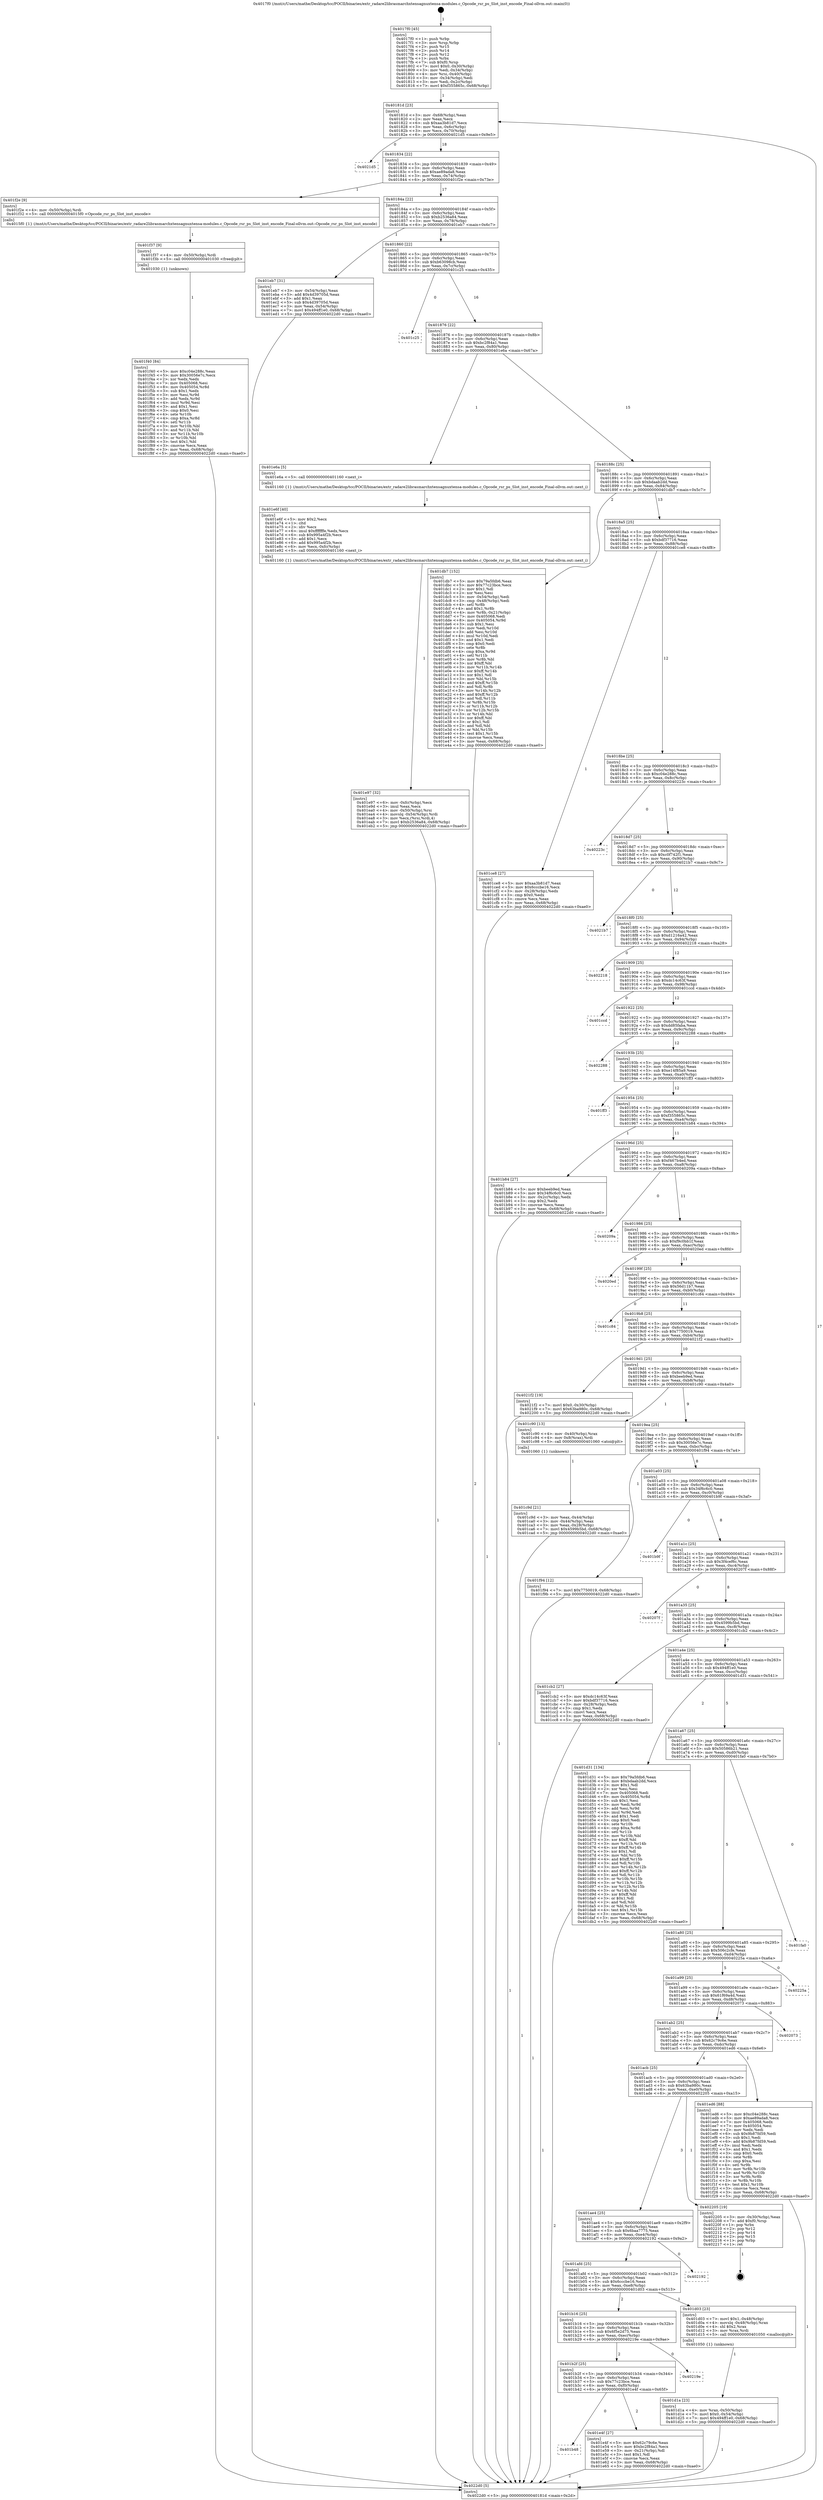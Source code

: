 digraph "0x4017f0" {
  label = "0x4017f0 (/mnt/c/Users/mathe/Desktop/tcc/POCII/binaries/extr_radare2librasmarchxtensagnuxtensa-modules.c_Opcode_rsr_ps_Slot_inst_encode_Final-ollvm.out::main(0))"
  labelloc = "t"
  node[shape=record]

  Entry [label="",width=0.3,height=0.3,shape=circle,fillcolor=black,style=filled]
  "0x40181d" [label="{
     0x40181d [23]\l
     | [instrs]\l
     &nbsp;&nbsp;0x40181d \<+3\>: mov -0x68(%rbp),%eax\l
     &nbsp;&nbsp;0x401820 \<+2\>: mov %eax,%ecx\l
     &nbsp;&nbsp;0x401822 \<+6\>: sub $0xaa3b81d7,%ecx\l
     &nbsp;&nbsp;0x401828 \<+3\>: mov %eax,-0x6c(%rbp)\l
     &nbsp;&nbsp;0x40182b \<+3\>: mov %ecx,-0x70(%rbp)\l
     &nbsp;&nbsp;0x40182e \<+6\>: je 00000000004021d5 \<main+0x9e5\>\l
  }"]
  "0x4021d5" [label="{
     0x4021d5\l
  }", style=dashed]
  "0x401834" [label="{
     0x401834 [22]\l
     | [instrs]\l
     &nbsp;&nbsp;0x401834 \<+5\>: jmp 0000000000401839 \<main+0x49\>\l
     &nbsp;&nbsp;0x401839 \<+3\>: mov -0x6c(%rbp),%eax\l
     &nbsp;&nbsp;0x40183c \<+5\>: sub $0xae89ada8,%eax\l
     &nbsp;&nbsp;0x401841 \<+3\>: mov %eax,-0x74(%rbp)\l
     &nbsp;&nbsp;0x401844 \<+6\>: je 0000000000401f2e \<main+0x73e\>\l
  }"]
  Exit [label="",width=0.3,height=0.3,shape=circle,fillcolor=black,style=filled,peripheries=2]
  "0x401f2e" [label="{
     0x401f2e [9]\l
     | [instrs]\l
     &nbsp;&nbsp;0x401f2e \<+4\>: mov -0x50(%rbp),%rdi\l
     &nbsp;&nbsp;0x401f32 \<+5\>: call 00000000004015f0 \<Opcode_rsr_ps_Slot_inst_encode\>\l
     | [calls]\l
     &nbsp;&nbsp;0x4015f0 \{1\} (/mnt/c/Users/mathe/Desktop/tcc/POCII/binaries/extr_radare2librasmarchxtensagnuxtensa-modules.c_Opcode_rsr_ps_Slot_inst_encode_Final-ollvm.out::Opcode_rsr_ps_Slot_inst_encode)\l
  }"]
  "0x40184a" [label="{
     0x40184a [22]\l
     | [instrs]\l
     &nbsp;&nbsp;0x40184a \<+5\>: jmp 000000000040184f \<main+0x5f\>\l
     &nbsp;&nbsp;0x40184f \<+3\>: mov -0x6c(%rbp),%eax\l
     &nbsp;&nbsp;0x401852 \<+5\>: sub $0xb2536a84,%eax\l
     &nbsp;&nbsp;0x401857 \<+3\>: mov %eax,-0x78(%rbp)\l
     &nbsp;&nbsp;0x40185a \<+6\>: je 0000000000401eb7 \<main+0x6c7\>\l
  }"]
  "0x401f40" [label="{
     0x401f40 [84]\l
     | [instrs]\l
     &nbsp;&nbsp;0x401f40 \<+5\>: mov $0xc04e288c,%eax\l
     &nbsp;&nbsp;0x401f45 \<+5\>: mov $0x30056e7c,%ecx\l
     &nbsp;&nbsp;0x401f4a \<+2\>: xor %edx,%edx\l
     &nbsp;&nbsp;0x401f4c \<+7\>: mov 0x405068,%esi\l
     &nbsp;&nbsp;0x401f53 \<+8\>: mov 0x405054,%r8d\l
     &nbsp;&nbsp;0x401f5b \<+3\>: sub $0x1,%edx\l
     &nbsp;&nbsp;0x401f5e \<+3\>: mov %esi,%r9d\l
     &nbsp;&nbsp;0x401f61 \<+3\>: add %edx,%r9d\l
     &nbsp;&nbsp;0x401f64 \<+4\>: imul %r9d,%esi\l
     &nbsp;&nbsp;0x401f68 \<+3\>: and $0x1,%esi\l
     &nbsp;&nbsp;0x401f6b \<+3\>: cmp $0x0,%esi\l
     &nbsp;&nbsp;0x401f6e \<+4\>: sete %r10b\l
     &nbsp;&nbsp;0x401f72 \<+4\>: cmp $0xa,%r8d\l
     &nbsp;&nbsp;0x401f76 \<+4\>: setl %r11b\l
     &nbsp;&nbsp;0x401f7a \<+3\>: mov %r10b,%bl\l
     &nbsp;&nbsp;0x401f7d \<+3\>: and %r11b,%bl\l
     &nbsp;&nbsp;0x401f80 \<+3\>: xor %r11b,%r10b\l
     &nbsp;&nbsp;0x401f83 \<+3\>: or %r10b,%bl\l
     &nbsp;&nbsp;0x401f86 \<+3\>: test $0x1,%bl\l
     &nbsp;&nbsp;0x401f89 \<+3\>: cmovne %ecx,%eax\l
     &nbsp;&nbsp;0x401f8c \<+3\>: mov %eax,-0x68(%rbp)\l
     &nbsp;&nbsp;0x401f8f \<+5\>: jmp 00000000004022d0 \<main+0xae0\>\l
  }"]
  "0x401eb7" [label="{
     0x401eb7 [31]\l
     | [instrs]\l
     &nbsp;&nbsp;0x401eb7 \<+3\>: mov -0x54(%rbp),%eax\l
     &nbsp;&nbsp;0x401eba \<+5\>: add $0x4d39705d,%eax\l
     &nbsp;&nbsp;0x401ebf \<+3\>: add $0x1,%eax\l
     &nbsp;&nbsp;0x401ec2 \<+5\>: sub $0x4d39705d,%eax\l
     &nbsp;&nbsp;0x401ec7 \<+3\>: mov %eax,-0x54(%rbp)\l
     &nbsp;&nbsp;0x401eca \<+7\>: movl $0x494ff1e0,-0x68(%rbp)\l
     &nbsp;&nbsp;0x401ed1 \<+5\>: jmp 00000000004022d0 \<main+0xae0\>\l
  }"]
  "0x401860" [label="{
     0x401860 [22]\l
     | [instrs]\l
     &nbsp;&nbsp;0x401860 \<+5\>: jmp 0000000000401865 \<main+0x75\>\l
     &nbsp;&nbsp;0x401865 \<+3\>: mov -0x6c(%rbp),%eax\l
     &nbsp;&nbsp;0x401868 \<+5\>: sub $0xb63098cb,%eax\l
     &nbsp;&nbsp;0x40186d \<+3\>: mov %eax,-0x7c(%rbp)\l
     &nbsp;&nbsp;0x401870 \<+6\>: je 0000000000401c25 \<main+0x435\>\l
  }"]
  "0x401f37" [label="{
     0x401f37 [9]\l
     | [instrs]\l
     &nbsp;&nbsp;0x401f37 \<+4\>: mov -0x50(%rbp),%rdi\l
     &nbsp;&nbsp;0x401f3b \<+5\>: call 0000000000401030 \<free@plt\>\l
     | [calls]\l
     &nbsp;&nbsp;0x401030 \{1\} (unknown)\l
  }"]
  "0x401c25" [label="{
     0x401c25\l
  }", style=dashed]
  "0x401876" [label="{
     0x401876 [22]\l
     | [instrs]\l
     &nbsp;&nbsp;0x401876 \<+5\>: jmp 000000000040187b \<main+0x8b\>\l
     &nbsp;&nbsp;0x40187b \<+3\>: mov -0x6c(%rbp),%eax\l
     &nbsp;&nbsp;0x40187e \<+5\>: sub $0xbc2f84a1,%eax\l
     &nbsp;&nbsp;0x401883 \<+3\>: mov %eax,-0x80(%rbp)\l
     &nbsp;&nbsp;0x401886 \<+6\>: je 0000000000401e6a \<main+0x67a\>\l
  }"]
  "0x401e97" [label="{
     0x401e97 [32]\l
     | [instrs]\l
     &nbsp;&nbsp;0x401e97 \<+6\>: mov -0xfc(%rbp),%ecx\l
     &nbsp;&nbsp;0x401e9d \<+3\>: imul %eax,%ecx\l
     &nbsp;&nbsp;0x401ea0 \<+4\>: mov -0x50(%rbp),%rsi\l
     &nbsp;&nbsp;0x401ea4 \<+4\>: movslq -0x54(%rbp),%rdi\l
     &nbsp;&nbsp;0x401ea8 \<+3\>: mov %ecx,(%rsi,%rdi,4)\l
     &nbsp;&nbsp;0x401eab \<+7\>: movl $0xb2536a84,-0x68(%rbp)\l
     &nbsp;&nbsp;0x401eb2 \<+5\>: jmp 00000000004022d0 \<main+0xae0\>\l
  }"]
  "0x401e6a" [label="{
     0x401e6a [5]\l
     | [instrs]\l
     &nbsp;&nbsp;0x401e6a \<+5\>: call 0000000000401160 \<next_i\>\l
     | [calls]\l
     &nbsp;&nbsp;0x401160 \{1\} (/mnt/c/Users/mathe/Desktop/tcc/POCII/binaries/extr_radare2librasmarchxtensagnuxtensa-modules.c_Opcode_rsr_ps_Slot_inst_encode_Final-ollvm.out::next_i)\l
  }"]
  "0x40188c" [label="{
     0x40188c [25]\l
     | [instrs]\l
     &nbsp;&nbsp;0x40188c \<+5\>: jmp 0000000000401891 \<main+0xa1\>\l
     &nbsp;&nbsp;0x401891 \<+3\>: mov -0x6c(%rbp),%eax\l
     &nbsp;&nbsp;0x401894 \<+5\>: sub $0xbdaab2dd,%eax\l
     &nbsp;&nbsp;0x401899 \<+6\>: mov %eax,-0x84(%rbp)\l
     &nbsp;&nbsp;0x40189f \<+6\>: je 0000000000401db7 \<main+0x5c7\>\l
  }"]
  "0x401e6f" [label="{
     0x401e6f [40]\l
     | [instrs]\l
     &nbsp;&nbsp;0x401e6f \<+5\>: mov $0x2,%ecx\l
     &nbsp;&nbsp;0x401e74 \<+1\>: cltd\l
     &nbsp;&nbsp;0x401e75 \<+2\>: idiv %ecx\l
     &nbsp;&nbsp;0x401e77 \<+6\>: imul $0xfffffffe,%edx,%ecx\l
     &nbsp;&nbsp;0x401e7d \<+6\>: sub $0x995a4f2b,%ecx\l
     &nbsp;&nbsp;0x401e83 \<+3\>: add $0x1,%ecx\l
     &nbsp;&nbsp;0x401e86 \<+6\>: add $0x995a4f2b,%ecx\l
     &nbsp;&nbsp;0x401e8c \<+6\>: mov %ecx,-0xfc(%rbp)\l
     &nbsp;&nbsp;0x401e92 \<+5\>: call 0000000000401160 \<next_i\>\l
     | [calls]\l
     &nbsp;&nbsp;0x401160 \{1\} (/mnt/c/Users/mathe/Desktop/tcc/POCII/binaries/extr_radare2librasmarchxtensagnuxtensa-modules.c_Opcode_rsr_ps_Slot_inst_encode_Final-ollvm.out::next_i)\l
  }"]
  "0x401db7" [label="{
     0x401db7 [152]\l
     | [instrs]\l
     &nbsp;&nbsp;0x401db7 \<+5\>: mov $0x79a5fdb6,%eax\l
     &nbsp;&nbsp;0x401dbc \<+5\>: mov $0x77c23bce,%ecx\l
     &nbsp;&nbsp;0x401dc1 \<+2\>: mov $0x1,%dl\l
     &nbsp;&nbsp;0x401dc3 \<+2\>: xor %esi,%esi\l
     &nbsp;&nbsp;0x401dc5 \<+3\>: mov -0x54(%rbp),%edi\l
     &nbsp;&nbsp;0x401dc8 \<+3\>: cmp -0x48(%rbp),%edi\l
     &nbsp;&nbsp;0x401dcb \<+4\>: setl %r8b\l
     &nbsp;&nbsp;0x401dcf \<+4\>: and $0x1,%r8b\l
     &nbsp;&nbsp;0x401dd3 \<+4\>: mov %r8b,-0x21(%rbp)\l
     &nbsp;&nbsp;0x401dd7 \<+7\>: mov 0x405068,%edi\l
     &nbsp;&nbsp;0x401dde \<+8\>: mov 0x405054,%r9d\l
     &nbsp;&nbsp;0x401de6 \<+3\>: sub $0x1,%esi\l
     &nbsp;&nbsp;0x401de9 \<+3\>: mov %edi,%r10d\l
     &nbsp;&nbsp;0x401dec \<+3\>: add %esi,%r10d\l
     &nbsp;&nbsp;0x401def \<+4\>: imul %r10d,%edi\l
     &nbsp;&nbsp;0x401df3 \<+3\>: and $0x1,%edi\l
     &nbsp;&nbsp;0x401df6 \<+3\>: cmp $0x0,%edi\l
     &nbsp;&nbsp;0x401df9 \<+4\>: sete %r8b\l
     &nbsp;&nbsp;0x401dfd \<+4\>: cmp $0xa,%r9d\l
     &nbsp;&nbsp;0x401e01 \<+4\>: setl %r11b\l
     &nbsp;&nbsp;0x401e05 \<+3\>: mov %r8b,%bl\l
     &nbsp;&nbsp;0x401e08 \<+3\>: xor $0xff,%bl\l
     &nbsp;&nbsp;0x401e0b \<+3\>: mov %r11b,%r14b\l
     &nbsp;&nbsp;0x401e0e \<+4\>: xor $0xff,%r14b\l
     &nbsp;&nbsp;0x401e12 \<+3\>: xor $0x1,%dl\l
     &nbsp;&nbsp;0x401e15 \<+3\>: mov %bl,%r15b\l
     &nbsp;&nbsp;0x401e18 \<+4\>: and $0xff,%r15b\l
     &nbsp;&nbsp;0x401e1c \<+3\>: and %dl,%r8b\l
     &nbsp;&nbsp;0x401e1f \<+3\>: mov %r14b,%r12b\l
     &nbsp;&nbsp;0x401e22 \<+4\>: and $0xff,%r12b\l
     &nbsp;&nbsp;0x401e26 \<+3\>: and %dl,%r11b\l
     &nbsp;&nbsp;0x401e29 \<+3\>: or %r8b,%r15b\l
     &nbsp;&nbsp;0x401e2c \<+3\>: or %r11b,%r12b\l
     &nbsp;&nbsp;0x401e2f \<+3\>: xor %r12b,%r15b\l
     &nbsp;&nbsp;0x401e32 \<+3\>: or %r14b,%bl\l
     &nbsp;&nbsp;0x401e35 \<+3\>: xor $0xff,%bl\l
     &nbsp;&nbsp;0x401e38 \<+3\>: or $0x1,%dl\l
     &nbsp;&nbsp;0x401e3b \<+2\>: and %dl,%bl\l
     &nbsp;&nbsp;0x401e3d \<+3\>: or %bl,%r15b\l
     &nbsp;&nbsp;0x401e40 \<+4\>: test $0x1,%r15b\l
     &nbsp;&nbsp;0x401e44 \<+3\>: cmovne %ecx,%eax\l
     &nbsp;&nbsp;0x401e47 \<+3\>: mov %eax,-0x68(%rbp)\l
     &nbsp;&nbsp;0x401e4a \<+5\>: jmp 00000000004022d0 \<main+0xae0\>\l
  }"]
  "0x4018a5" [label="{
     0x4018a5 [25]\l
     | [instrs]\l
     &nbsp;&nbsp;0x4018a5 \<+5\>: jmp 00000000004018aa \<main+0xba\>\l
     &nbsp;&nbsp;0x4018aa \<+3\>: mov -0x6c(%rbp),%eax\l
     &nbsp;&nbsp;0x4018ad \<+5\>: sub $0xbdf37716,%eax\l
     &nbsp;&nbsp;0x4018b2 \<+6\>: mov %eax,-0x88(%rbp)\l
     &nbsp;&nbsp;0x4018b8 \<+6\>: je 0000000000401ce8 \<main+0x4f8\>\l
  }"]
  "0x401b48" [label="{
     0x401b48\l
  }", style=dashed]
  "0x401ce8" [label="{
     0x401ce8 [27]\l
     | [instrs]\l
     &nbsp;&nbsp;0x401ce8 \<+5\>: mov $0xaa3b81d7,%eax\l
     &nbsp;&nbsp;0x401ced \<+5\>: mov $0x6cccbe16,%ecx\l
     &nbsp;&nbsp;0x401cf2 \<+3\>: mov -0x28(%rbp),%edx\l
     &nbsp;&nbsp;0x401cf5 \<+3\>: cmp $0x0,%edx\l
     &nbsp;&nbsp;0x401cf8 \<+3\>: cmove %ecx,%eax\l
     &nbsp;&nbsp;0x401cfb \<+3\>: mov %eax,-0x68(%rbp)\l
     &nbsp;&nbsp;0x401cfe \<+5\>: jmp 00000000004022d0 \<main+0xae0\>\l
  }"]
  "0x4018be" [label="{
     0x4018be [25]\l
     | [instrs]\l
     &nbsp;&nbsp;0x4018be \<+5\>: jmp 00000000004018c3 \<main+0xd3\>\l
     &nbsp;&nbsp;0x4018c3 \<+3\>: mov -0x6c(%rbp),%eax\l
     &nbsp;&nbsp;0x4018c6 \<+5\>: sub $0xc04e288c,%eax\l
     &nbsp;&nbsp;0x4018cb \<+6\>: mov %eax,-0x8c(%rbp)\l
     &nbsp;&nbsp;0x4018d1 \<+6\>: je 000000000040223c \<main+0xa4c\>\l
  }"]
  "0x401e4f" [label="{
     0x401e4f [27]\l
     | [instrs]\l
     &nbsp;&nbsp;0x401e4f \<+5\>: mov $0x62c79c6e,%eax\l
     &nbsp;&nbsp;0x401e54 \<+5\>: mov $0xbc2f84a1,%ecx\l
     &nbsp;&nbsp;0x401e59 \<+3\>: mov -0x21(%rbp),%dl\l
     &nbsp;&nbsp;0x401e5c \<+3\>: test $0x1,%dl\l
     &nbsp;&nbsp;0x401e5f \<+3\>: cmovne %ecx,%eax\l
     &nbsp;&nbsp;0x401e62 \<+3\>: mov %eax,-0x68(%rbp)\l
     &nbsp;&nbsp;0x401e65 \<+5\>: jmp 00000000004022d0 \<main+0xae0\>\l
  }"]
  "0x40223c" [label="{
     0x40223c\l
  }", style=dashed]
  "0x4018d7" [label="{
     0x4018d7 [25]\l
     | [instrs]\l
     &nbsp;&nbsp;0x4018d7 \<+5\>: jmp 00000000004018dc \<main+0xec\>\l
     &nbsp;&nbsp;0x4018dc \<+3\>: mov -0x6c(%rbp),%eax\l
     &nbsp;&nbsp;0x4018df \<+5\>: sub $0xc0f742f1,%eax\l
     &nbsp;&nbsp;0x4018e4 \<+6\>: mov %eax,-0x90(%rbp)\l
     &nbsp;&nbsp;0x4018ea \<+6\>: je 00000000004021b7 \<main+0x9c7\>\l
  }"]
  "0x401b2f" [label="{
     0x401b2f [25]\l
     | [instrs]\l
     &nbsp;&nbsp;0x401b2f \<+5\>: jmp 0000000000401b34 \<main+0x344\>\l
     &nbsp;&nbsp;0x401b34 \<+3\>: mov -0x6c(%rbp),%eax\l
     &nbsp;&nbsp;0x401b37 \<+5\>: sub $0x77c23bce,%eax\l
     &nbsp;&nbsp;0x401b3c \<+6\>: mov %eax,-0xf0(%rbp)\l
     &nbsp;&nbsp;0x401b42 \<+6\>: je 0000000000401e4f \<main+0x65f\>\l
  }"]
  "0x4021b7" [label="{
     0x4021b7\l
  }", style=dashed]
  "0x4018f0" [label="{
     0x4018f0 [25]\l
     | [instrs]\l
     &nbsp;&nbsp;0x4018f0 \<+5\>: jmp 00000000004018f5 \<main+0x105\>\l
     &nbsp;&nbsp;0x4018f5 \<+3\>: mov -0x6c(%rbp),%eax\l
     &nbsp;&nbsp;0x4018f8 \<+5\>: sub $0xd1216a42,%eax\l
     &nbsp;&nbsp;0x4018fd \<+6\>: mov %eax,-0x94(%rbp)\l
     &nbsp;&nbsp;0x401903 \<+6\>: je 0000000000402218 \<main+0xa28\>\l
  }"]
  "0x40219e" [label="{
     0x40219e\l
  }", style=dashed]
  "0x402218" [label="{
     0x402218\l
  }", style=dashed]
  "0x401909" [label="{
     0x401909 [25]\l
     | [instrs]\l
     &nbsp;&nbsp;0x401909 \<+5\>: jmp 000000000040190e \<main+0x11e\>\l
     &nbsp;&nbsp;0x40190e \<+3\>: mov -0x6c(%rbp),%eax\l
     &nbsp;&nbsp;0x401911 \<+5\>: sub $0xdc14c63f,%eax\l
     &nbsp;&nbsp;0x401916 \<+6\>: mov %eax,-0x98(%rbp)\l
     &nbsp;&nbsp;0x40191c \<+6\>: je 0000000000401ccd \<main+0x4dd\>\l
  }"]
  "0x401d1a" [label="{
     0x401d1a [23]\l
     | [instrs]\l
     &nbsp;&nbsp;0x401d1a \<+4\>: mov %rax,-0x50(%rbp)\l
     &nbsp;&nbsp;0x401d1e \<+7\>: movl $0x0,-0x54(%rbp)\l
     &nbsp;&nbsp;0x401d25 \<+7\>: movl $0x494ff1e0,-0x68(%rbp)\l
     &nbsp;&nbsp;0x401d2c \<+5\>: jmp 00000000004022d0 \<main+0xae0\>\l
  }"]
  "0x401ccd" [label="{
     0x401ccd\l
  }", style=dashed]
  "0x401922" [label="{
     0x401922 [25]\l
     | [instrs]\l
     &nbsp;&nbsp;0x401922 \<+5\>: jmp 0000000000401927 \<main+0x137\>\l
     &nbsp;&nbsp;0x401927 \<+3\>: mov -0x6c(%rbp),%eax\l
     &nbsp;&nbsp;0x40192a \<+5\>: sub $0xdd85faba,%eax\l
     &nbsp;&nbsp;0x40192f \<+6\>: mov %eax,-0x9c(%rbp)\l
     &nbsp;&nbsp;0x401935 \<+6\>: je 0000000000402288 \<main+0xa98\>\l
  }"]
  "0x401b16" [label="{
     0x401b16 [25]\l
     | [instrs]\l
     &nbsp;&nbsp;0x401b16 \<+5\>: jmp 0000000000401b1b \<main+0x32b\>\l
     &nbsp;&nbsp;0x401b1b \<+3\>: mov -0x6c(%rbp),%eax\l
     &nbsp;&nbsp;0x401b1e \<+5\>: sub $0x6f5e2d75,%eax\l
     &nbsp;&nbsp;0x401b23 \<+6\>: mov %eax,-0xec(%rbp)\l
     &nbsp;&nbsp;0x401b29 \<+6\>: je 000000000040219e \<main+0x9ae\>\l
  }"]
  "0x402288" [label="{
     0x402288\l
  }", style=dashed]
  "0x40193b" [label="{
     0x40193b [25]\l
     | [instrs]\l
     &nbsp;&nbsp;0x40193b \<+5\>: jmp 0000000000401940 \<main+0x150\>\l
     &nbsp;&nbsp;0x401940 \<+3\>: mov -0x6c(%rbp),%eax\l
     &nbsp;&nbsp;0x401943 \<+5\>: sub $0xe14f85a9,%eax\l
     &nbsp;&nbsp;0x401948 \<+6\>: mov %eax,-0xa0(%rbp)\l
     &nbsp;&nbsp;0x40194e \<+6\>: je 0000000000401ff3 \<main+0x803\>\l
  }"]
  "0x401d03" [label="{
     0x401d03 [23]\l
     | [instrs]\l
     &nbsp;&nbsp;0x401d03 \<+7\>: movl $0x1,-0x48(%rbp)\l
     &nbsp;&nbsp;0x401d0a \<+4\>: movslq -0x48(%rbp),%rax\l
     &nbsp;&nbsp;0x401d0e \<+4\>: shl $0x2,%rax\l
     &nbsp;&nbsp;0x401d12 \<+3\>: mov %rax,%rdi\l
     &nbsp;&nbsp;0x401d15 \<+5\>: call 0000000000401050 \<malloc@plt\>\l
     | [calls]\l
     &nbsp;&nbsp;0x401050 \{1\} (unknown)\l
  }"]
  "0x401ff3" [label="{
     0x401ff3\l
  }", style=dashed]
  "0x401954" [label="{
     0x401954 [25]\l
     | [instrs]\l
     &nbsp;&nbsp;0x401954 \<+5\>: jmp 0000000000401959 \<main+0x169\>\l
     &nbsp;&nbsp;0x401959 \<+3\>: mov -0x6c(%rbp),%eax\l
     &nbsp;&nbsp;0x40195c \<+5\>: sub $0xf355865c,%eax\l
     &nbsp;&nbsp;0x401961 \<+6\>: mov %eax,-0xa4(%rbp)\l
     &nbsp;&nbsp;0x401967 \<+6\>: je 0000000000401b84 \<main+0x394\>\l
  }"]
  "0x401afd" [label="{
     0x401afd [25]\l
     | [instrs]\l
     &nbsp;&nbsp;0x401afd \<+5\>: jmp 0000000000401b02 \<main+0x312\>\l
     &nbsp;&nbsp;0x401b02 \<+3\>: mov -0x6c(%rbp),%eax\l
     &nbsp;&nbsp;0x401b05 \<+5\>: sub $0x6cccbe16,%eax\l
     &nbsp;&nbsp;0x401b0a \<+6\>: mov %eax,-0xe8(%rbp)\l
     &nbsp;&nbsp;0x401b10 \<+6\>: je 0000000000401d03 \<main+0x513\>\l
  }"]
  "0x401b84" [label="{
     0x401b84 [27]\l
     | [instrs]\l
     &nbsp;&nbsp;0x401b84 \<+5\>: mov $0xbeeb9ed,%eax\l
     &nbsp;&nbsp;0x401b89 \<+5\>: mov $0x34f6c6c0,%ecx\l
     &nbsp;&nbsp;0x401b8e \<+3\>: mov -0x2c(%rbp),%edx\l
     &nbsp;&nbsp;0x401b91 \<+3\>: cmp $0x2,%edx\l
     &nbsp;&nbsp;0x401b94 \<+3\>: cmovne %ecx,%eax\l
     &nbsp;&nbsp;0x401b97 \<+3\>: mov %eax,-0x68(%rbp)\l
     &nbsp;&nbsp;0x401b9a \<+5\>: jmp 00000000004022d0 \<main+0xae0\>\l
  }"]
  "0x40196d" [label="{
     0x40196d [25]\l
     | [instrs]\l
     &nbsp;&nbsp;0x40196d \<+5\>: jmp 0000000000401972 \<main+0x182\>\l
     &nbsp;&nbsp;0x401972 \<+3\>: mov -0x6c(%rbp),%eax\l
     &nbsp;&nbsp;0x401975 \<+5\>: sub $0xf467b4ed,%eax\l
     &nbsp;&nbsp;0x40197a \<+6\>: mov %eax,-0xa8(%rbp)\l
     &nbsp;&nbsp;0x401980 \<+6\>: je 000000000040209a \<main+0x8aa\>\l
  }"]
  "0x4022d0" [label="{
     0x4022d0 [5]\l
     | [instrs]\l
     &nbsp;&nbsp;0x4022d0 \<+5\>: jmp 000000000040181d \<main+0x2d\>\l
  }"]
  "0x4017f0" [label="{
     0x4017f0 [45]\l
     | [instrs]\l
     &nbsp;&nbsp;0x4017f0 \<+1\>: push %rbp\l
     &nbsp;&nbsp;0x4017f1 \<+3\>: mov %rsp,%rbp\l
     &nbsp;&nbsp;0x4017f4 \<+2\>: push %r15\l
     &nbsp;&nbsp;0x4017f6 \<+2\>: push %r14\l
     &nbsp;&nbsp;0x4017f8 \<+2\>: push %r12\l
     &nbsp;&nbsp;0x4017fa \<+1\>: push %rbx\l
     &nbsp;&nbsp;0x4017fb \<+7\>: sub $0xf0,%rsp\l
     &nbsp;&nbsp;0x401802 \<+7\>: movl $0x0,-0x30(%rbp)\l
     &nbsp;&nbsp;0x401809 \<+3\>: mov %edi,-0x34(%rbp)\l
     &nbsp;&nbsp;0x40180c \<+4\>: mov %rsi,-0x40(%rbp)\l
     &nbsp;&nbsp;0x401810 \<+3\>: mov -0x34(%rbp),%edi\l
     &nbsp;&nbsp;0x401813 \<+3\>: mov %edi,-0x2c(%rbp)\l
     &nbsp;&nbsp;0x401816 \<+7\>: movl $0xf355865c,-0x68(%rbp)\l
  }"]
  "0x402192" [label="{
     0x402192\l
  }", style=dashed]
  "0x40209a" [label="{
     0x40209a\l
  }", style=dashed]
  "0x401986" [label="{
     0x401986 [25]\l
     | [instrs]\l
     &nbsp;&nbsp;0x401986 \<+5\>: jmp 000000000040198b \<main+0x19b\>\l
     &nbsp;&nbsp;0x40198b \<+3\>: mov -0x6c(%rbp),%eax\l
     &nbsp;&nbsp;0x40198e \<+5\>: sub $0xf9c0bb1f,%eax\l
     &nbsp;&nbsp;0x401993 \<+6\>: mov %eax,-0xac(%rbp)\l
     &nbsp;&nbsp;0x401999 \<+6\>: je 00000000004020ed \<main+0x8fd\>\l
  }"]
  "0x401ae4" [label="{
     0x401ae4 [25]\l
     | [instrs]\l
     &nbsp;&nbsp;0x401ae4 \<+5\>: jmp 0000000000401ae9 \<main+0x2f9\>\l
     &nbsp;&nbsp;0x401ae9 \<+3\>: mov -0x6c(%rbp),%eax\l
     &nbsp;&nbsp;0x401aec \<+5\>: sub $0x6baa7775,%eax\l
     &nbsp;&nbsp;0x401af1 \<+6\>: mov %eax,-0xe4(%rbp)\l
     &nbsp;&nbsp;0x401af7 \<+6\>: je 0000000000402192 \<main+0x9a2\>\l
  }"]
  "0x4020ed" [label="{
     0x4020ed\l
  }", style=dashed]
  "0x40199f" [label="{
     0x40199f [25]\l
     | [instrs]\l
     &nbsp;&nbsp;0x40199f \<+5\>: jmp 00000000004019a4 \<main+0x1b4\>\l
     &nbsp;&nbsp;0x4019a4 \<+3\>: mov -0x6c(%rbp),%eax\l
     &nbsp;&nbsp;0x4019a7 \<+5\>: sub $0x56d11b7,%eax\l
     &nbsp;&nbsp;0x4019ac \<+6\>: mov %eax,-0xb0(%rbp)\l
     &nbsp;&nbsp;0x4019b2 \<+6\>: je 0000000000401c84 \<main+0x494\>\l
  }"]
  "0x402205" [label="{
     0x402205 [19]\l
     | [instrs]\l
     &nbsp;&nbsp;0x402205 \<+3\>: mov -0x30(%rbp),%eax\l
     &nbsp;&nbsp;0x402208 \<+7\>: add $0xf0,%rsp\l
     &nbsp;&nbsp;0x40220f \<+1\>: pop %rbx\l
     &nbsp;&nbsp;0x402210 \<+2\>: pop %r12\l
     &nbsp;&nbsp;0x402212 \<+2\>: pop %r14\l
     &nbsp;&nbsp;0x402214 \<+2\>: pop %r15\l
     &nbsp;&nbsp;0x402216 \<+1\>: pop %rbp\l
     &nbsp;&nbsp;0x402217 \<+1\>: ret\l
  }"]
  "0x401c84" [label="{
     0x401c84\l
  }", style=dashed]
  "0x4019b8" [label="{
     0x4019b8 [25]\l
     | [instrs]\l
     &nbsp;&nbsp;0x4019b8 \<+5\>: jmp 00000000004019bd \<main+0x1cd\>\l
     &nbsp;&nbsp;0x4019bd \<+3\>: mov -0x6c(%rbp),%eax\l
     &nbsp;&nbsp;0x4019c0 \<+5\>: sub $0x7750019,%eax\l
     &nbsp;&nbsp;0x4019c5 \<+6\>: mov %eax,-0xb4(%rbp)\l
     &nbsp;&nbsp;0x4019cb \<+6\>: je 00000000004021f2 \<main+0xa02\>\l
  }"]
  "0x401acb" [label="{
     0x401acb [25]\l
     | [instrs]\l
     &nbsp;&nbsp;0x401acb \<+5\>: jmp 0000000000401ad0 \<main+0x2e0\>\l
     &nbsp;&nbsp;0x401ad0 \<+3\>: mov -0x6c(%rbp),%eax\l
     &nbsp;&nbsp;0x401ad3 \<+5\>: sub $0x63ba980c,%eax\l
     &nbsp;&nbsp;0x401ad8 \<+6\>: mov %eax,-0xe0(%rbp)\l
     &nbsp;&nbsp;0x401ade \<+6\>: je 0000000000402205 \<main+0xa15\>\l
  }"]
  "0x4021f2" [label="{
     0x4021f2 [19]\l
     | [instrs]\l
     &nbsp;&nbsp;0x4021f2 \<+7\>: movl $0x0,-0x30(%rbp)\l
     &nbsp;&nbsp;0x4021f9 \<+7\>: movl $0x63ba980c,-0x68(%rbp)\l
     &nbsp;&nbsp;0x402200 \<+5\>: jmp 00000000004022d0 \<main+0xae0\>\l
  }"]
  "0x4019d1" [label="{
     0x4019d1 [25]\l
     | [instrs]\l
     &nbsp;&nbsp;0x4019d1 \<+5\>: jmp 00000000004019d6 \<main+0x1e6\>\l
     &nbsp;&nbsp;0x4019d6 \<+3\>: mov -0x6c(%rbp),%eax\l
     &nbsp;&nbsp;0x4019d9 \<+5\>: sub $0xbeeb9ed,%eax\l
     &nbsp;&nbsp;0x4019de \<+6\>: mov %eax,-0xb8(%rbp)\l
     &nbsp;&nbsp;0x4019e4 \<+6\>: je 0000000000401c90 \<main+0x4a0\>\l
  }"]
  "0x401ed6" [label="{
     0x401ed6 [88]\l
     | [instrs]\l
     &nbsp;&nbsp;0x401ed6 \<+5\>: mov $0xc04e288c,%eax\l
     &nbsp;&nbsp;0x401edb \<+5\>: mov $0xae89ada8,%ecx\l
     &nbsp;&nbsp;0x401ee0 \<+7\>: mov 0x405068,%edx\l
     &nbsp;&nbsp;0x401ee7 \<+7\>: mov 0x405054,%esi\l
     &nbsp;&nbsp;0x401eee \<+2\>: mov %edx,%edi\l
     &nbsp;&nbsp;0x401ef0 \<+6\>: sub $0x9b87fd59,%edi\l
     &nbsp;&nbsp;0x401ef6 \<+3\>: sub $0x1,%edi\l
     &nbsp;&nbsp;0x401ef9 \<+6\>: add $0x9b87fd59,%edi\l
     &nbsp;&nbsp;0x401eff \<+3\>: imul %edi,%edx\l
     &nbsp;&nbsp;0x401f02 \<+3\>: and $0x1,%edx\l
     &nbsp;&nbsp;0x401f05 \<+3\>: cmp $0x0,%edx\l
     &nbsp;&nbsp;0x401f08 \<+4\>: sete %r8b\l
     &nbsp;&nbsp;0x401f0c \<+3\>: cmp $0xa,%esi\l
     &nbsp;&nbsp;0x401f0f \<+4\>: setl %r9b\l
     &nbsp;&nbsp;0x401f13 \<+3\>: mov %r8b,%r10b\l
     &nbsp;&nbsp;0x401f16 \<+3\>: and %r9b,%r10b\l
     &nbsp;&nbsp;0x401f19 \<+3\>: xor %r9b,%r8b\l
     &nbsp;&nbsp;0x401f1c \<+3\>: or %r8b,%r10b\l
     &nbsp;&nbsp;0x401f1f \<+4\>: test $0x1,%r10b\l
     &nbsp;&nbsp;0x401f23 \<+3\>: cmovne %ecx,%eax\l
     &nbsp;&nbsp;0x401f26 \<+3\>: mov %eax,-0x68(%rbp)\l
     &nbsp;&nbsp;0x401f29 \<+5\>: jmp 00000000004022d0 \<main+0xae0\>\l
  }"]
  "0x401c90" [label="{
     0x401c90 [13]\l
     | [instrs]\l
     &nbsp;&nbsp;0x401c90 \<+4\>: mov -0x40(%rbp),%rax\l
     &nbsp;&nbsp;0x401c94 \<+4\>: mov 0x8(%rax),%rdi\l
     &nbsp;&nbsp;0x401c98 \<+5\>: call 0000000000401060 \<atoi@plt\>\l
     | [calls]\l
     &nbsp;&nbsp;0x401060 \{1\} (unknown)\l
  }"]
  "0x4019ea" [label="{
     0x4019ea [25]\l
     | [instrs]\l
     &nbsp;&nbsp;0x4019ea \<+5\>: jmp 00000000004019ef \<main+0x1ff\>\l
     &nbsp;&nbsp;0x4019ef \<+3\>: mov -0x6c(%rbp),%eax\l
     &nbsp;&nbsp;0x4019f2 \<+5\>: sub $0x30056e7c,%eax\l
     &nbsp;&nbsp;0x4019f7 \<+6\>: mov %eax,-0xbc(%rbp)\l
     &nbsp;&nbsp;0x4019fd \<+6\>: je 0000000000401f94 \<main+0x7a4\>\l
  }"]
  "0x401c9d" [label="{
     0x401c9d [21]\l
     | [instrs]\l
     &nbsp;&nbsp;0x401c9d \<+3\>: mov %eax,-0x44(%rbp)\l
     &nbsp;&nbsp;0x401ca0 \<+3\>: mov -0x44(%rbp),%eax\l
     &nbsp;&nbsp;0x401ca3 \<+3\>: mov %eax,-0x28(%rbp)\l
     &nbsp;&nbsp;0x401ca6 \<+7\>: movl $0x4599b5bd,-0x68(%rbp)\l
     &nbsp;&nbsp;0x401cad \<+5\>: jmp 00000000004022d0 \<main+0xae0\>\l
  }"]
  "0x401ab2" [label="{
     0x401ab2 [25]\l
     | [instrs]\l
     &nbsp;&nbsp;0x401ab2 \<+5\>: jmp 0000000000401ab7 \<main+0x2c7\>\l
     &nbsp;&nbsp;0x401ab7 \<+3\>: mov -0x6c(%rbp),%eax\l
     &nbsp;&nbsp;0x401aba \<+5\>: sub $0x62c79c6e,%eax\l
     &nbsp;&nbsp;0x401abf \<+6\>: mov %eax,-0xdc(%rbp)\l
     &nbsp;&nbsp;0x401ac5 \<+6\>: je 0000000000401ed6 \<main+0x6e6\>\l
  }"]
  "0x401f94" [label="{
     0x401f94 [12]\l
     | [instrs]\l
     &nbsp;&nbsp;0x401f94 \<+7\>: movl $0x7750019,-0x68(%rbp)\l
     &nbsp;&nbsp;0x401f9b \<+5\>: jmp 00000000004022d0 \<main+0xae0\>\l
  }"]
  "0x401a03" [label="{
     0x401a03 [25]\l
     | [instrs]\l
     &nbsp;&nbsp;0x401a03 \<+5\>: jmp 0000000000401a08 \<main+0x218\>\l
     &nbsp;&nbsp;0x401a08 \<+3\>: mov -0x6c(%rbp),%eax\l
     &nbsp;&nbsp;0x401a0b \<+5\>: sub $0x34f6c6c0,%eax\l
     &nbsp;&nbsp;0x401a10 \<+6\>: mov %eax,-0xc0(%rbp)\l
     &nbsp;&nbsp;0x401a16 \<+6\>: je 0000000000401b9f \<main+0x3af\>\l
  }"]
  "0x402073" [label="{
     0x402073\l
  }", style=dashed]
  "0x401b9f" [label="{
     0x401b9f\l
  }", style=dashed]
  "0x401a1c" [label="{
     0x401a1c [25]\l
     | [instrs]\l
     &nbsp;&nbsp;0x401a1c \<+5\>: jmp 0000000000401a21 \<main+0x231\>\l
     &nbsp;&nbsp;0x401a21 \<+3\>: mov -0x6c(%rbp),%eax\l
     &nbsp;&nbsp;0x401a24 \<+5\>: sub $0x3f4cef6c,%eax\l
     &nbsp;&nbsp;0x401a29 \<+6\>: mov %eax,-0xc4(%rbp)\l
     &nbsp;&nbsp;0x401a2f \<+6\>: je 000000000040207f \<main+0x88f\>\l
  }"]
  "0x401a99" [label="{
     0x401a99 [25]\l
     | [instrs]\l
     &nbsp;&nbsp;0x401a99 \<+5\>: jmp 0000000000401a9e \<main+0x2ae\>\l
     &nbsp;&nbsp;0x401a9e \<+3\>: mov -0x6c(%rbp),%eax\l
     &nbsp;&nbsp;0x401aa1 \<+5\>: sub $0x61f69a4d,%eax\l
     &nbsp;&nbsp;0x401aa6 \<+6\>: mov %eax,-0xd8(%rbp)\l
     &nbsp;&nbsp;0x401aac \<+6\>: je 0000000000402073 \<main+0x883\>\l
  }"]
  "0x40207f" [label="{
     0x40207f\l
  }", style=dashed]
  "0x401a35" [label="{
     0x401a35 [25]\l
     | [instrs]\l
     &nbsp;&nbsp;0x401a35 \<+5\>: jmp 0000000000401a3a \<main+0x24a\>\l
     &nbsp;&nbsp;0x401a3a \<+3\>: mov -0x6c(%rbp),%eax\l
     &nbsp;&nbsp;0x401a3d \<+5\>: sub $0x4599b5bd,%eax\l
     &nbsp;&nbsp;0x401a42 \<+6\>: mov %eax,-0xc8(%rbp)\l
     &nbsp;&nbsp;0x401a48 \<+6\>: je 0000000000401cb2 \<main+0x4c2\>\l
  }"]
  "0x40225a" [label="{
     0x40225a\l
  }", style=dashed]
  "0x401cb2" [label="{
     0x401cb2 [27]\l
     | [instrs]\l
     &nbsp;&nbsp;0x401cb2 \<+5\>: mov $0xdc14c63f,%eax\l
     &nbsp;&nbsp;0x401cb7 \<+5\>: mov $0xbdf37716,%ecx\l
     &nbsp;&nbsp;0x401cbc \<+3\>: mov -0x28(%rbp),%edx\l
     &nbsp;&nbsp;0x401cbf \<+3\>: cmp $0x1,%edx\l
     &nbsp;&nbsp;0x401cc2 \<+3\>: cmovl %ecx,%eax\l
     &nbsp;&nbsp;0x401cc5 \<+3\>: mov %eax,-0x68(%rbp)\l
     &nbsp;&nbsp;0x401cc8 \<+5\>: jmp 00000000004022d0 \<main+0xae0\>\l
  }"]
  "0x401a4e" [label="{
     0x401a4e [25]\l
     | [instrs]\l
     &nbsp;&nbsp;0x401a4e \<+5\>: jmp 0000000000401a53 \<main+0x263\>\l
     &nbsp;&nbsp;0x401a53 \<+3\>: mov -0x6c(%rbp),%eax\l
     &nbsp;&nbsp;0x401a56 \<+5\>: sub $0x494ff1e0,%eax\l
     &nbsp;&nbsp;0x401a5b \<+6\>: mov %eax,-0xcc(%rbp)\l
     &nbsp;&nbsp;0x401a61 \<+6\>: je 0000000000401d31 \<main+0x541\>\l
  }"]
  "0x401a80" [label="{
     0x401a80 [25]\l
     | [instrs]\l
     &nbsp;&nbsp;0x401a80 \<+5\>: jmp 0000000000401a85 \<main+0x295\>\l
     &nbsp;&nbsp;0x401a85 \<+3\>: mov -0x6c(%rbp),%eax\l
     &nbsp;&nbsp;0x401a88 \<+5\>: sub $0x506c2cfe,%eax\l
     &nbsp;&nbsp;0x401a8d \<+6\>: mov %eax,-0xd4(%rbp)\l
     &nbsp;&nbsp;0x401a93 \<+6\>: je 000000000040225a \<main+0xa6a\>\l
  }"]
  "0x401d31" [label="{
     0x401d31 [134]\l
     | [instrs]\l
     &nbsp;&nbsp;0x401d31 \<+5\>: mov $0x79a5fdb6,%eax\l
     &nbsp;&nbsp;0x401d36 \<+5\>: mov $0xbdaab2dd,%ecx\l
     &nbsp;&nbsp;0x401d3b \<+2\>: mov $0x1,%dl\l
     &nbsp;&nbsp;0x401d3d \<+2\>: xor %esi,%esi\l
     &nbsp;&nbsp;0x401d3f \<+7\>: mov 0x405068,%edi\l
     &nbsp;&nbsp;0x401d46 \<+8\>: mov 0x405054,%r8d\l
     &nbsp;&nbsp;0x401d4e \<+3\>: sub $0x1,%esi\l
     &nbsp;&nbsp;0x401d51 \<+3\>: mov %edi,%r9d\l
     &nbsp;&nbsp;0x401d54 \<+3\>: add %esi,%r9d\l
     &nbsp;&nbsp;0x401d57 \<+4\>: imul %r9d,%edi\l
     &nbsp;&nbsp;0x401d5b \<+3\>: and $0x1,%edi\l
     &nbsp;&nbsp;0x401d5e \<+3\>: cmp $0x0,%edi\l
     &nbsp;&nbsp;0x401d61 \<+4\>: sete %r10b\l
     &nbsp;&nbsp;0x401d65 \<+4\>: cmp $0xa,%r8d\l
     &nbsp;&nbsp;0x401d69 \<+4\>: setl %r11b\l
     &nbsp;&nbsp;0x401d6d \<+3\>: mov %r10b,%bl\l
     &nbsp;&nbsp;0x401d70 \<+3\>: xor $0xff,%bl\l
     &nbsp;&nbsp;0x401d73 \<+3\>: mov %r11b,%r14b\l
     &nbsp;&nbsp;0x401d76 \<+4\>: xor $0xff,%r14b\l
     &nbsp;&nbsp;0x401d7a \<+3\>: xor $0x1,%dl\l
     &nbsp;&nbsp;0x401d7d \<+3\>: mov %bl,%r15b\l
     &nbsp;&nbsp;0x401d80 \<+4\>: and $0xff,%r15b\l
     &nbsp;&nbsp;0x401d84 \<+3\>: and %dl,%r10b\l
     &nbsp;&nbsp;0x401d87 \<+3\>: mov %r14b,%r12b\l
     &nbsp;&nbsp;0x401d8a \<+4\>: and $0xff,%r12b\l
     &nbsp;&nbsp;0x401d8e \<+3\>: and %dl,%r11b\l
     &nbsp;&nbsp;0x401d91 \<+3\>: or %r10b,%r15b\l
     &nbsp;&nbsp;0x401d94 \<+3\>: or %r11b,%r12b\l
     &nbsp;&nbsp;0x401d97 \<+3\>: xor %r12b,%r15b\l
     &nbsp;&nbsp;0x401d9a \<+3\>: or %r14b,%bl\l
     &nbsp;&nbsp;0x401d9d \<+3\>: xor $0xff,%bl\l
     &nbsp;&nbsp;0x401da0 \<+3\>: or $0x1,%dl\l
     &nbsp;&nbsp;0x401da3 \<+2\>: and %dl,%bl\l
     &nbsp;&nbsp;0x401da5 \<+3\>: or %bl,%r15b\l
     &nbsp;&nbsp;0x401da8 \<+4\>: test $0x1,%r15b\l
     &nbsp;&nbsp;0x401dac \<+3\>: cmovne %ecx,%eax\l
     &nbsp;&nbsp;0x401daf \<+3\>: mov %eax,-0x68(%rbp)\l
     &nbsp;&nbsp;0x401db2 \<+5\>: jmp 00000000004022d0 \<main+0xae0\>\l
  }"]
  "0x401a67" [label="{
     0x401a67 [25]\l
     | [instrs]\l
     &nbsp;&nbsp;0x401a67 \<+5\>: jmp 0000000000401a6c \<main+0x27c\>\l
     &nbsp;&nbsp;0x401a6c \<+3\>: mov -0x6c(%rbp),%eax\l
     &nbsp;&nbsp;0x401a6f \<+5\>: sub $0x50586b21,%eax\l
     &nbsp;&nbsp;0x401a74 \<+6\>: mov %eax,-0xd0(%rbp)\l
     &nbsp;&nbsp;0x401a7a \<+6\>: je 0000000000401fa0 \<main+0x7b0\>\l
  }"]
  "0x401fa0" [label="{
     0x401fa0\l
  }", style=dashed]
  Entry -> "0x4017f0" [label=" 1"]
  "0x40181d" -> "0x4021d5" [label=" 0"]
  "0x40181d" -> "0x401834" [label=" 18"]
  "0x402205" -> Exit [label=" 1"]
  "0x401834" -> "0x401f2e" [label=" 1"]
  "0x401834" -> "0x40184a" [label=" 17"]
  "0x4021f2" -> "0x4022d0" [label=" 1"]
  "0x40184a" -> "0x401eb7" [label=" 1"]
  "0x40184a" -> "0x401860" [label=" 16"]
  "0x401f94" -> "0x4022d0" [label=" 1"]
  "0x401860" -> "0x401c25" [label=" 0"]
  "0x401860" -> "0x401876" [label=" 16"]
  "0x401f40" -> "0x4022d0" [label=" 1"]
  "0x401876" -> "0x401e6a" [label=" 1"]
  "0x401876" -> "0x40188c" [label=" 15"]
  "0x401f37" -> "0x401f40" [label=" 1"]
  "0x40188c" -> "0x401db7" [label=" 2"]
  "0x40188c" -> "0x4018a5" [label=" 13"]
  "0x401f2e" -> "0x401f37" [label=" 1"]
  "0x4018a5" -> "0x401ce8" [label=" 1"]
  "0x4018a5" -> "0x4018be" [label=" 12"]
  "0x401ed6" -> "0x4022d0" [label=" 1"]
  "0x4018be" -> "0x40223c" [label=" 0"]
  "0x4018be" -> "0x4018d7" [label=" 12"]
  "0x401eb7" -> "0x4022d0" [label=" 1"]
  "0x4018d7" -> "0x4021b7" [label=" 0"]
  "0x4018d7" -> "0x4018f0" [label=" 12"]
  "0x401e6f" -> "0x401e97" [label=" 1"]
  "0x4018f0" -> "0x402218" [label=" 0"]
  "0x4018f0" -> "0x401909" [label=" 12"]
  "0x401e6a" -> "0x401e6f" [label=" 1"]
  "0x401909" -> "0x401ccd" [label=" 0"]
  "0x401909" -> "0x401922" [label=" 12"]
  "0x401b2f" -> "0x401b48" [label=" 0"]
  "0x401922" -> "0x402288" [label=" 0"]
  "0x401922" -> "0x40193b" [label=" 12"]
  "0x401b2f" -> "0x401e4f" [label=" 2"]
  "0x40193b" -> "0x401ff3" [label=" 0"]
  "0x40193b" -> "0x401954" [label=" 12"]
  "0x401e97" -> "0x4022d0" [label=" 1"]
  "0x401954" -> "0x401b84" [label=" 1"]
  "0x401954" -> "0x40196d" [label=" 11"]
  "0x401b84" -> "0x4022d0" [label=" 1"]
  "0x4017f0" -> "0x40181d" [label=" 1"]
  "0x4022d0" -> "0x40181d" [label=" 17"]
  "0x401b16" -> "0x40219e" [label=" 0"]
  "0x40196d" -> "0x40209a" [label=" 0"]
  "0x40196d" -> "0x401986" [label=" 11"]
  "0x401e4f" -> "0x4022d0" [label=" 2"]
  "0x401986" -> "0x4020ed" [label=" 0"]
  "0x401986" -> "0x40199f" [label=" 11"]
  "0x401d31" -> "0x4022d0" [label=" 2"]
  "0x40199f" -> "0x401c84" [label=" 0"]
  "0x40199f" -> "0x4019b8" [label=" 11"]
  "0x401d1a" -> "0x4022d0" [label=" 1"]
  "0x4019b8" -> "0x4021f2" [label=" 1"]
  "0x4019b8" -> "0x4019d1" [label=" 10"]
  "0x401afd" -> "0x401b16" [label=" 2"]
  "0x4019d1" -> "0x401c90" [label=" 1"]
  "0x4019d1" -> "0x4019ea" [label=" 9"]
  "0x401c90" -> "0x401c9d" [label=" 1"]
  "0x401c9d" -> "0x4022d0" [label=" 1"]
  "0x401afd" -> "0x401d03" [label=" 1"]
  "0x4019ea" -> "0x401f94" [label=" 1"]
  "0x4019ea" -> "0x401a03" [label=" 8"]
  "0x401ae4" -> "0x401afd" [label=" 3"]
  "0x401a03" -> "0x401b9f" [label=" 0"]
  "0x401a03" -> "0x401a1c" [label=" 8"]
  "0x401ae4" -> "0x402192" [label=" 0"]
  "0x401a1c" -> "0x40207f" [label=" 0"]
  "0x401a1c" -> "0x401a35" [label=" 8"]
  "0x401acb" -> "0x401ae4" [label=" 3"]
  "0x401a35" -> "0x401cb2" [label=" 1"]
  "0x401a35" -> "0x401a4e" [label=" 7"]
  "0x401cb2" -> "0x4022d0" [label=" 1"]
  "0x401ce8" -> "0x4022d0" [label=" 1"]
  "0x401acb" -> "0x402205" [label=" 1"]
  "0x401a4e" -> "0x401d31" [label=" 2"]
  "0x401a4e" -> "0x401a67" [label=" 5"]
  "0x401ab2" -> "0x401acb" [label=" 4"]
  "0x401a67" -> "0x401fa0" [label=" 0"]
  "0x401a67" -> "0x401a80" [label=" 5"]
  "0x401d03" -> "0x401d1a" [label=" 1"]
  "0x401a80" -> "0x40225a" [label=" 0"]
  "0x401a80" -> "0x401a99" [label=" 5"]
  "0x401db7" -> "0x4022d0" [label=" 2"]
  "0x401a99" -> "0x402073" [label=" 0"]
  "0x401a99" -> "0x401ab2" [label=" 5"]
  "0x401b16" -> "0x401b2f" [label=" 2"]
  "0x401ab2" -> "0x401ed6" [label=" 1"]
}
